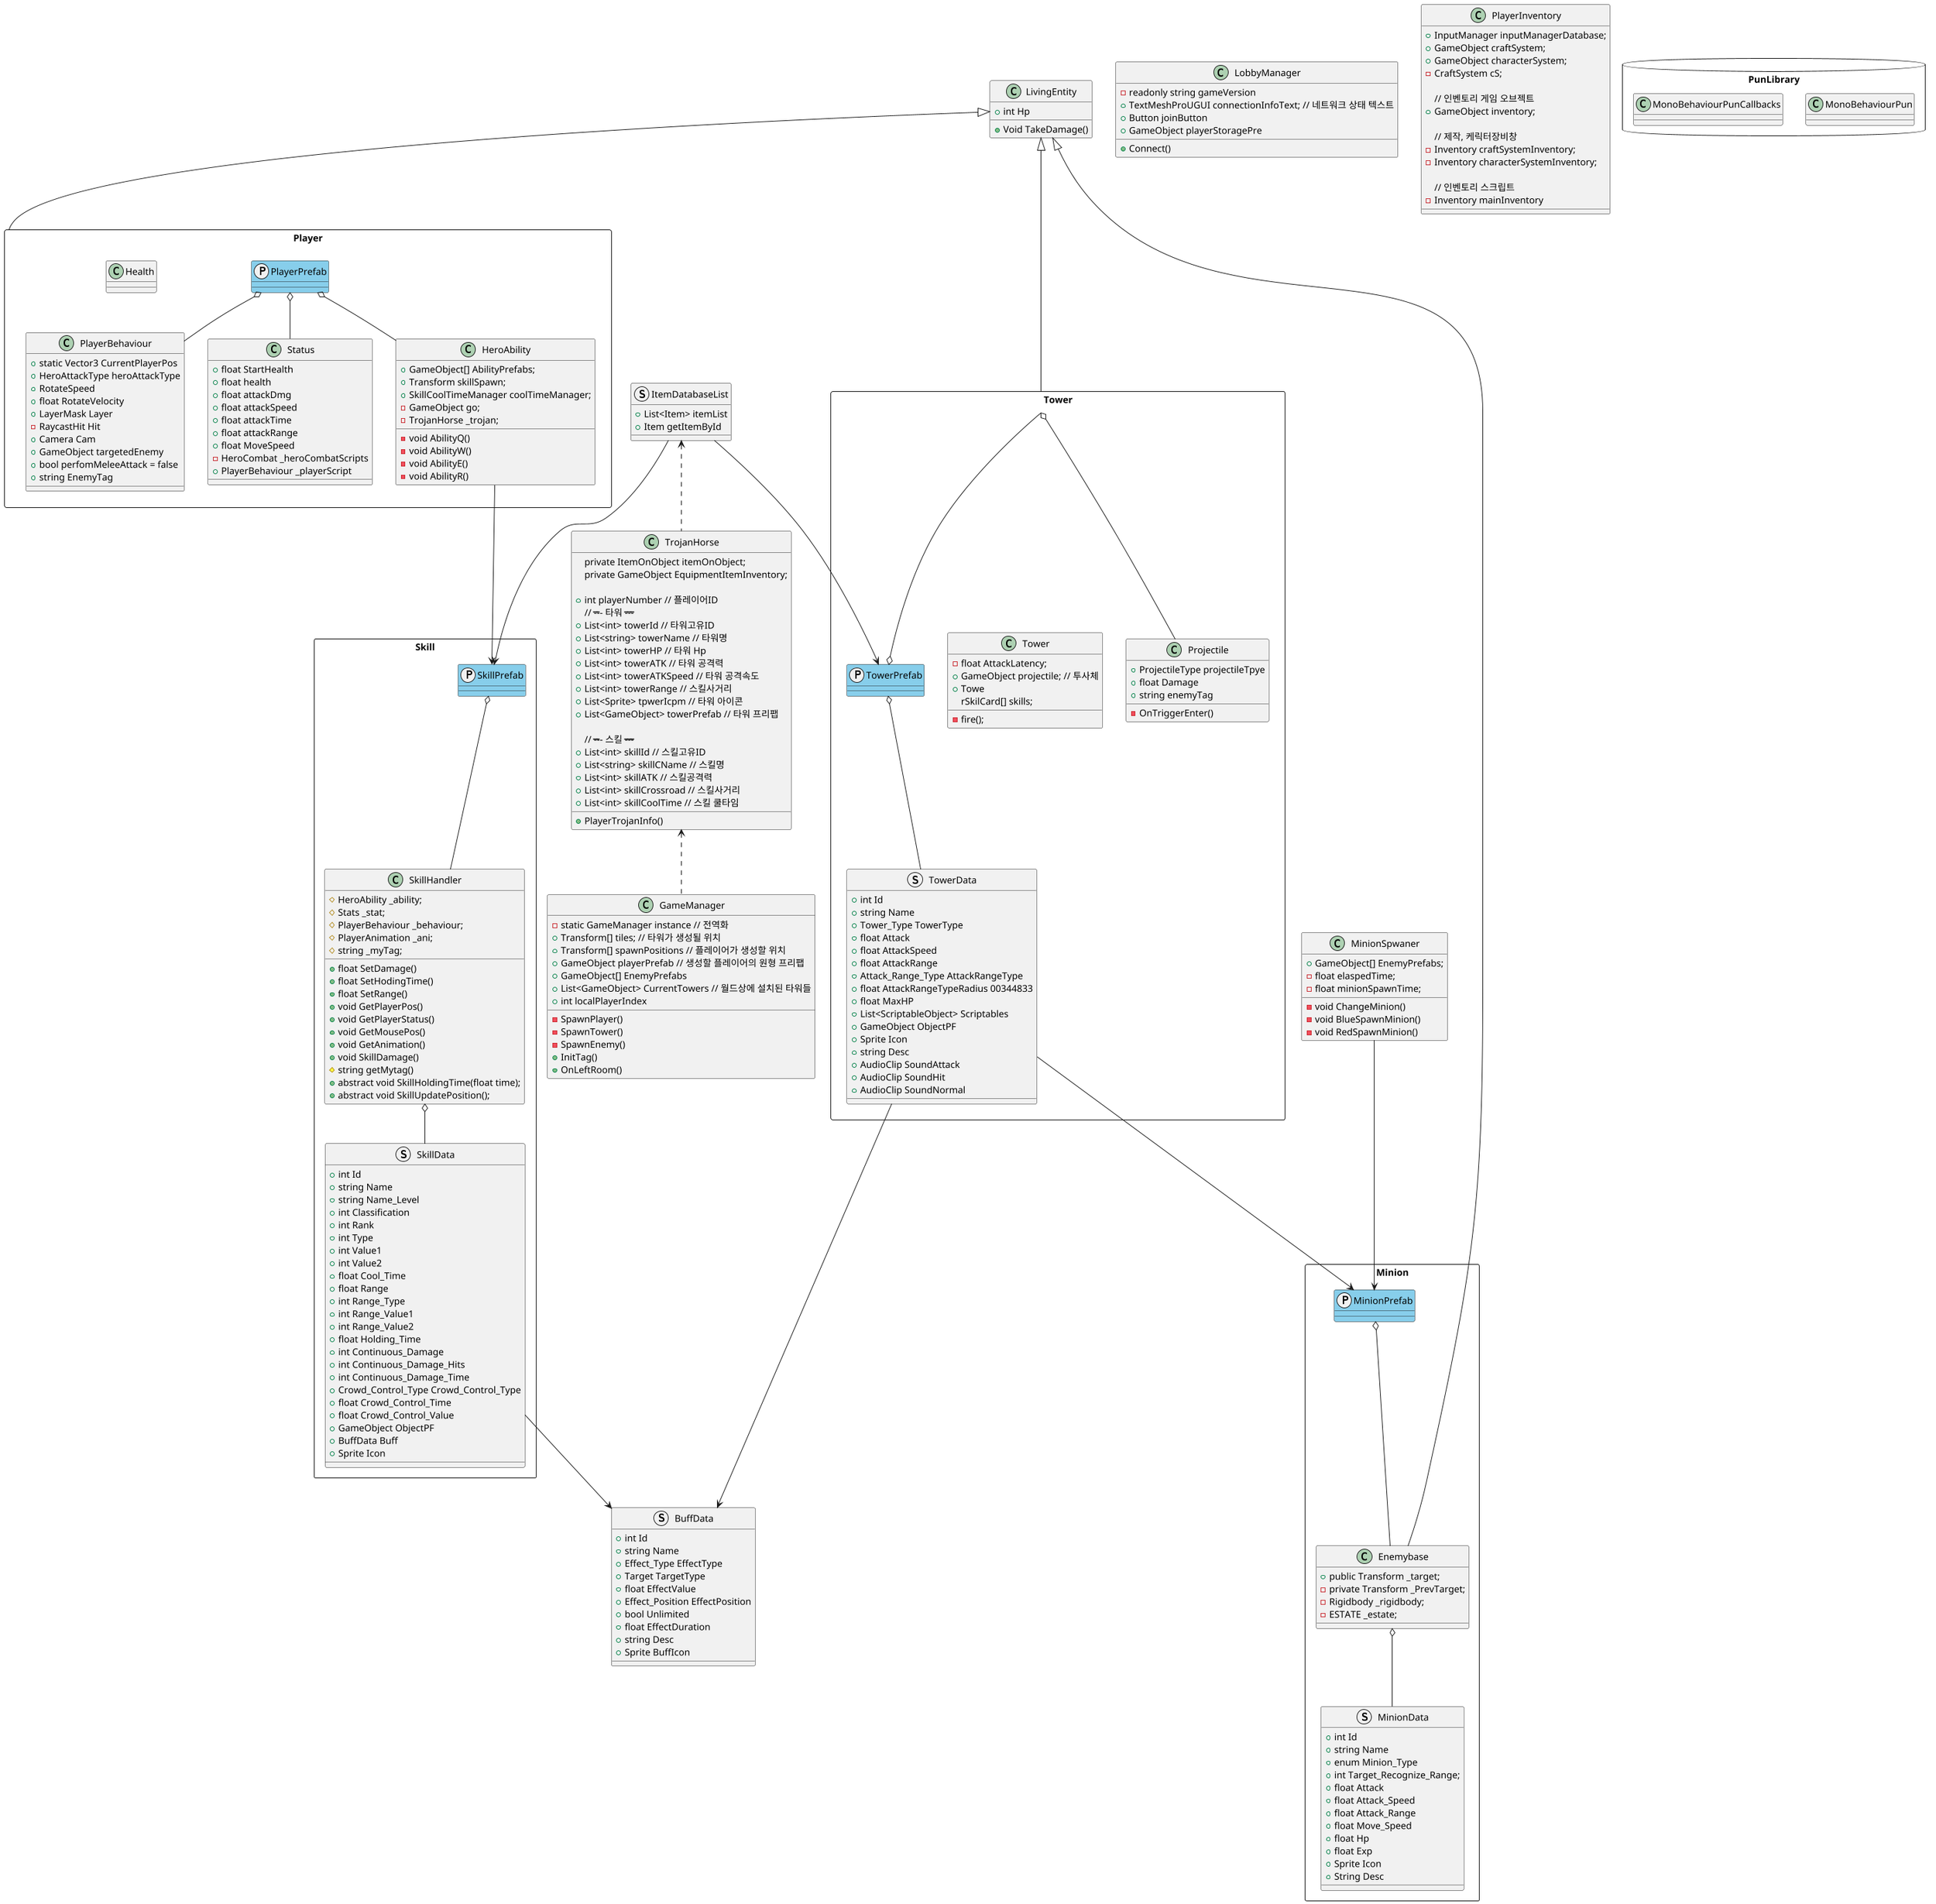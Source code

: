 @startuml


scale 2800 width





Struct BuffData
{
    +int Id 
    +string Name 
    +Effect_Type EffectType 
    +Target TargetType 
    +float EffectValue 
    +Effect_Position EffectPosition
    +bool Unlimited
    +float EffectDuration
    +string Desc
    +Sprite BuffIcon 
}

Struct ItemDatabaseList
{
   +List<Item> itemList 
   +Item getItemById

}

Class LobbyManager
{
   -readonly string gameVersion
   +TextMeshProUGUI connectionInfoText; // 네트워크 상태 텍스트
   +Button joinButton
   +GameObject playerStoragePre
   +Connect()
}
Class PlayerInventory
{
   +InputManager inputManagerDatabase;
   +GameObject craftSystem;
   +GameObject characterSystem;
   -CraftSystem cS;

    // 인벤토리 게임 오브젝트
   +GameObject inventory;

    // 제작, 케릭터장비창
   -Inventory craftSystemInventory;
   -Inventory characterSystemInventory;

    // 인벤토리 스크립트
   -Inventory mainInventory 
}

Class TrojanHorse
{
    private ItemOnObject itemOnObject;
    private GameObject EquipmentItemInventory;

    +int playerNumber // 플레이어ID
    // ----------- 타워 ---------------
    +List<int> towerId // 타워고유ID
    +List<string> towerName // 타워명
    +List<int> towerHP // 타워 Hp
    +List<int> towerATK // 타워 공격력
    +List<int> towerATKSpeed // 타워 공격속도
    +List<int> towerRange // 스킬사거리
    +List<Sprite> tpwerIcpm // 타워 아이콘
    +List<GameObject> towerPrefab // 타워 프리팹

    // ----------- 스킬 ---------------
    +List<int> skillId // 스킬고유ID
    +List<string> skillCName // 스킬명
    +List<int> skillATK // 스킬공격력
    +List<int> skillCrossroad // 스킬사거리
    +List<int> skillCoolTime // 스킬 쿨타임
    +PlayerTrojanInfo()
}

scale 2800 width
package PunLibrary <<Database>> 
{
Class MonoBehaviourPun
{

}

Class MonoBehaviourPunCallbacks
{
}
}

Class LivingEntity
{
   +int Hp
   +Void TakeDamage()
}

Class GameManager
{
    -static GameManager instance // 전역화
    +Transform[] tiles; // 타워가 생성될 위치
    +Transform[] spawnPositions // 플레이어가 생성할 위치
    +GameObject playerPrefab // 생성할 플레이어의 원형 프리팹
    +GameObject[] EnemyPrefabs 
    +List<GameObject> CurrentTowers // 월드상에 설치된 타워들
    +int localPlayerIndex
    -SpawnPlayer()
    -SpawnTower()
    -SpawnEnemy()
    +InitTag()
    +OnLeftRoom()
}

scale 1000 width
package Player <<Rectangle>> 
{
   Protocol PlayerPrefab #back:SkyBlue
   {

   }

   Class PlayerBehaviour
   {
      +static Vector3 CurrentPlayerPos
      +HeroAttackType heroAttackType
      +RotateSpeed
      +float RotateVelocity
      +LayerMask Layer
      -RaycastHit Hit
      +Camera Cam
      +GameObject targetedEnemy
      +bool perfomMeleeAttack = false
      +string EnemyTag
   }

   Class Status
   {
      +float StartHealth
      +float health
      +float attackDmg
      +float attackSpeed
      +float attackTime
      +float attackRange
      +float MoveSpeed
      -HeroCombat _heroCombatScripts
      +PlayerBehaviour _playerScript
   }

   Class HeroAbility
   {
      +GameObject[] AbilityPrefabs;
      +Transform skillSpawn;
      +SkillCoolTimeManager coolTimeManager;
      -GameObject go;
      -TrojanHorse _trojan;
      -void AbilityQ()
      -void AbilityW()
      -void AbilityE()
      -void AbilityR()
   }

   Class Health
   {

   }
}

scale 1000 width
package Minion <<Rectangle>> 
{

Protocol MinionPrefab #back:SkyBlue
{

}

Class Enemybase
{
    +public Transform _target;
    -private Transform _PrevTarget;
    -Rigidbody _rigidbody;
    -ESTATE _estate;
}

Struct MinionData
{
   +int Id
   +string Name
   +enum Minion_Type
   +int Target_Recognize_Range;
   +float Attack
   +float Attack_Speed
   +float Attack_Range
   +float Move_Speed
   +float Hp
   +float Exp 
   +Sprite Icon
   +String Desc
}
}

Class MinionSpwaner
{
    +GameObject[] EnemyPrefabs;
    -float elaspedTime;
    -float minionSpawnTime;
    -void ChangeMinion()
    -void BlueSpawnMinion()
    -void RedSpawnMinion()
}



scale 2800 width
package Tower <<Rectangle>> 
{

Protocol TowerPrefab #back:SkyBlue
{
}

Class Tower
{
   - float AttackLatency;
   - fire();
   + GameObject projectile; // 투사체
   + Towe
   rSkilCard[] skills;
}

Struct TowerData
{
    +int Id 
    +string Name 
    +Tower_Type TowerType
    +float Attack 
    +float AttackSpeed
    +float AttackRange 
    +Attack_Range_Type AttackRangeType 
    +float AttackRangeTypeRadius 00344833
    +float MaxHP 
    +List<ScriptableObject> Scriptables 
    +GameObject ObjectPF 
    +Sprite Icon 
    +string Desc
    +AudioClip SoundAttack
    +AudioClip SoundHit
    +AudioClip SoundNormal 
}

Class Projectile
{
+ ProjectileType projectileTpye
+ float Damage
+ string enemyTag
- OnTriggerEnter()
}
}

scale 2800 width
package Skill <<Rectangle>> 
{
   Protocol SkillPrefab #back:SkyBlue
   {
   }

   Class SkillHandler
   {
    #HeroAbility _ability;
    #Stats _stat;
    #PlayerBehaviour _behaviour;
    #PlayerAnimation _ani;
    #string _myTag;
    +float SetDamage()
    +float SetHodingTime()
    +float SetRange()
    +void GetPlayerPos()
    +void GetPlayerStatus()
    +void GetMousePos()
    +void GetAnimation()
    +void SkillDamage()
    #string getMytag()
    +abstract void SkillHoldingTime(float time);
    +abstract void SkillUpdatePosition();
   }

   
   Struct SkillData
   {
      +int Id 
      +string Name 
      +string Name_Level 
      +int Classification
      +int Rank 
      +int Type 
      +int Value1 
      +int Value2 
      +float Cool_Time 
      +float Range 
      +int Range_Type 
      +int Range_Value1 
      +int Range_Value2 
      +float Holding_Time 
      +int Continuous_Damage 
      +int Continuous_Damage_Hits 
      +int Continuous_Damage_Time 
      +Crowd_Control_Type Crowd_Control_Type 
      +float Crowd_Control_Time 
      +float Crowd_Control_Value 
      +GameObject ObjectPF 
      +BuffData Buff 
      +Sprite Icon 
   }

}

ItemDatabaseList <.. TrojanHorse
TrojanHorse <.. GameManager

ItemDatabaseList --> TowerPrefab
ItemDatabaseList --> SkillPrefab
TowerData --> MinionPrefab
TowerData --> BuffData
SkillData --> BuffData
MinionSpwaner --> MinionPrefab
HeroAbility --> SkillPrefab


SkillHandler o-- SkillData
SkillPrefab o-- SkillHandler
Enemybase o-- MinionData
MinionPrefab o-- Enemybase
TowerPrefab o-- TowerData
TowerPrefab o-- Tower
Tower o-- Projectile
PlayerPrefab o-- PlayerBehaviour
PlayerPrefab o-- HeroAbility
PlayerPrefab o-- Status 

LivingEntity <|-- Tower
LivingEntity <|-- Enemybase
LivingEntity <|-- Player

@enduml